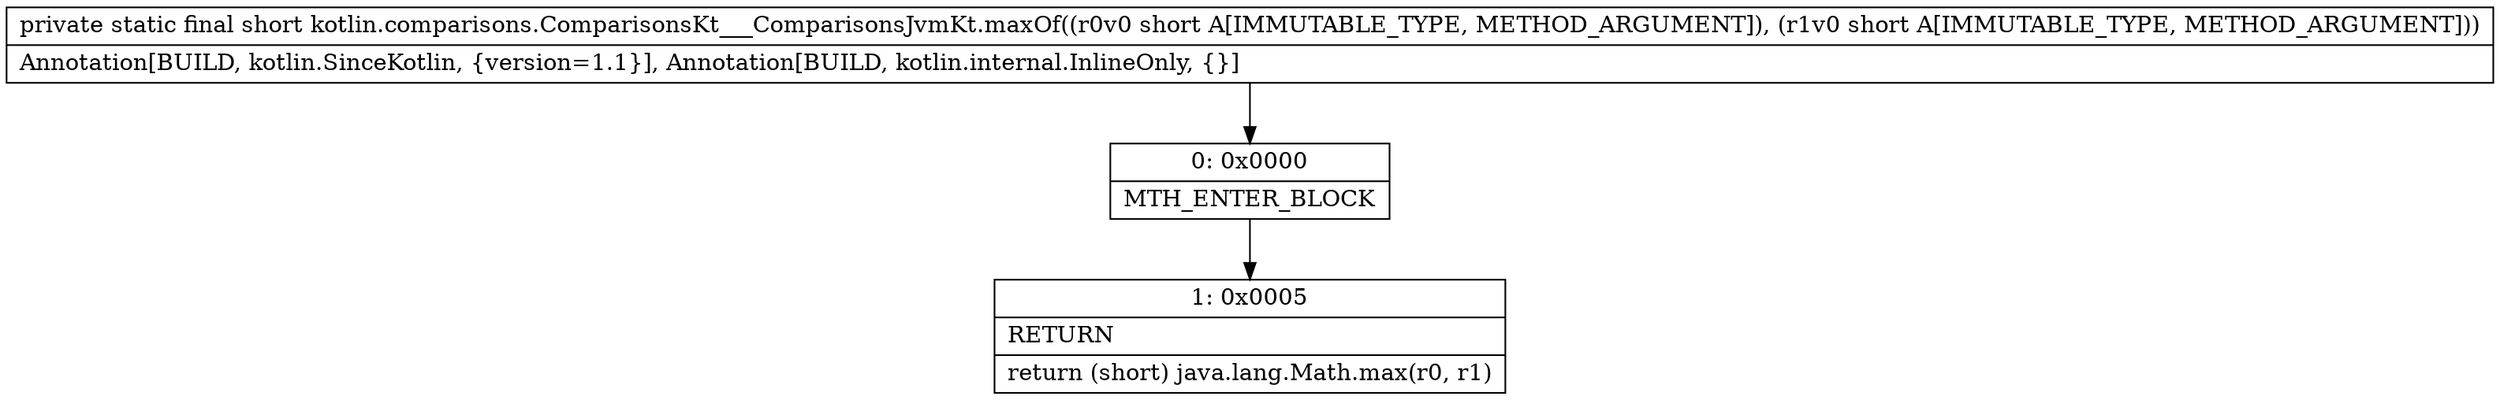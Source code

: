digraph "CFG forkotlin.comparisons.ComparisonsKt___ComparisonsJvmKt.maxOf(SS)S" {
Node_0 [shape=record,label="{0\:\ 0x0000|MTH_ENTER_BLOCK\l}"];
Node_1 [shape=record,label="{1\:\ 0x0005|RETURN\l|return (short) java.lang.Math.max(r0, r1)\l}"];
MethodNode[shape=record,label="{private static final short kotlin.comparisons.ComparisonsKt___ComparisonsJvmKt.maxOf((r0v0 short A[IMMUTABLE_TYPE, METHOD_ARGUMENT]), (r1v0 short A[IMMUTABLE_TYPE, METHOD_ARGUMENT]))  | Annotation[BUILD, kotlin.SinceKotlin, \{version=1.1\}], Annotation[BUILD, kotlin.internal.InlineOnly, \{\}]\l}"];
MethodNode -> Node_0;
Node_0 -> Node_1;
}

